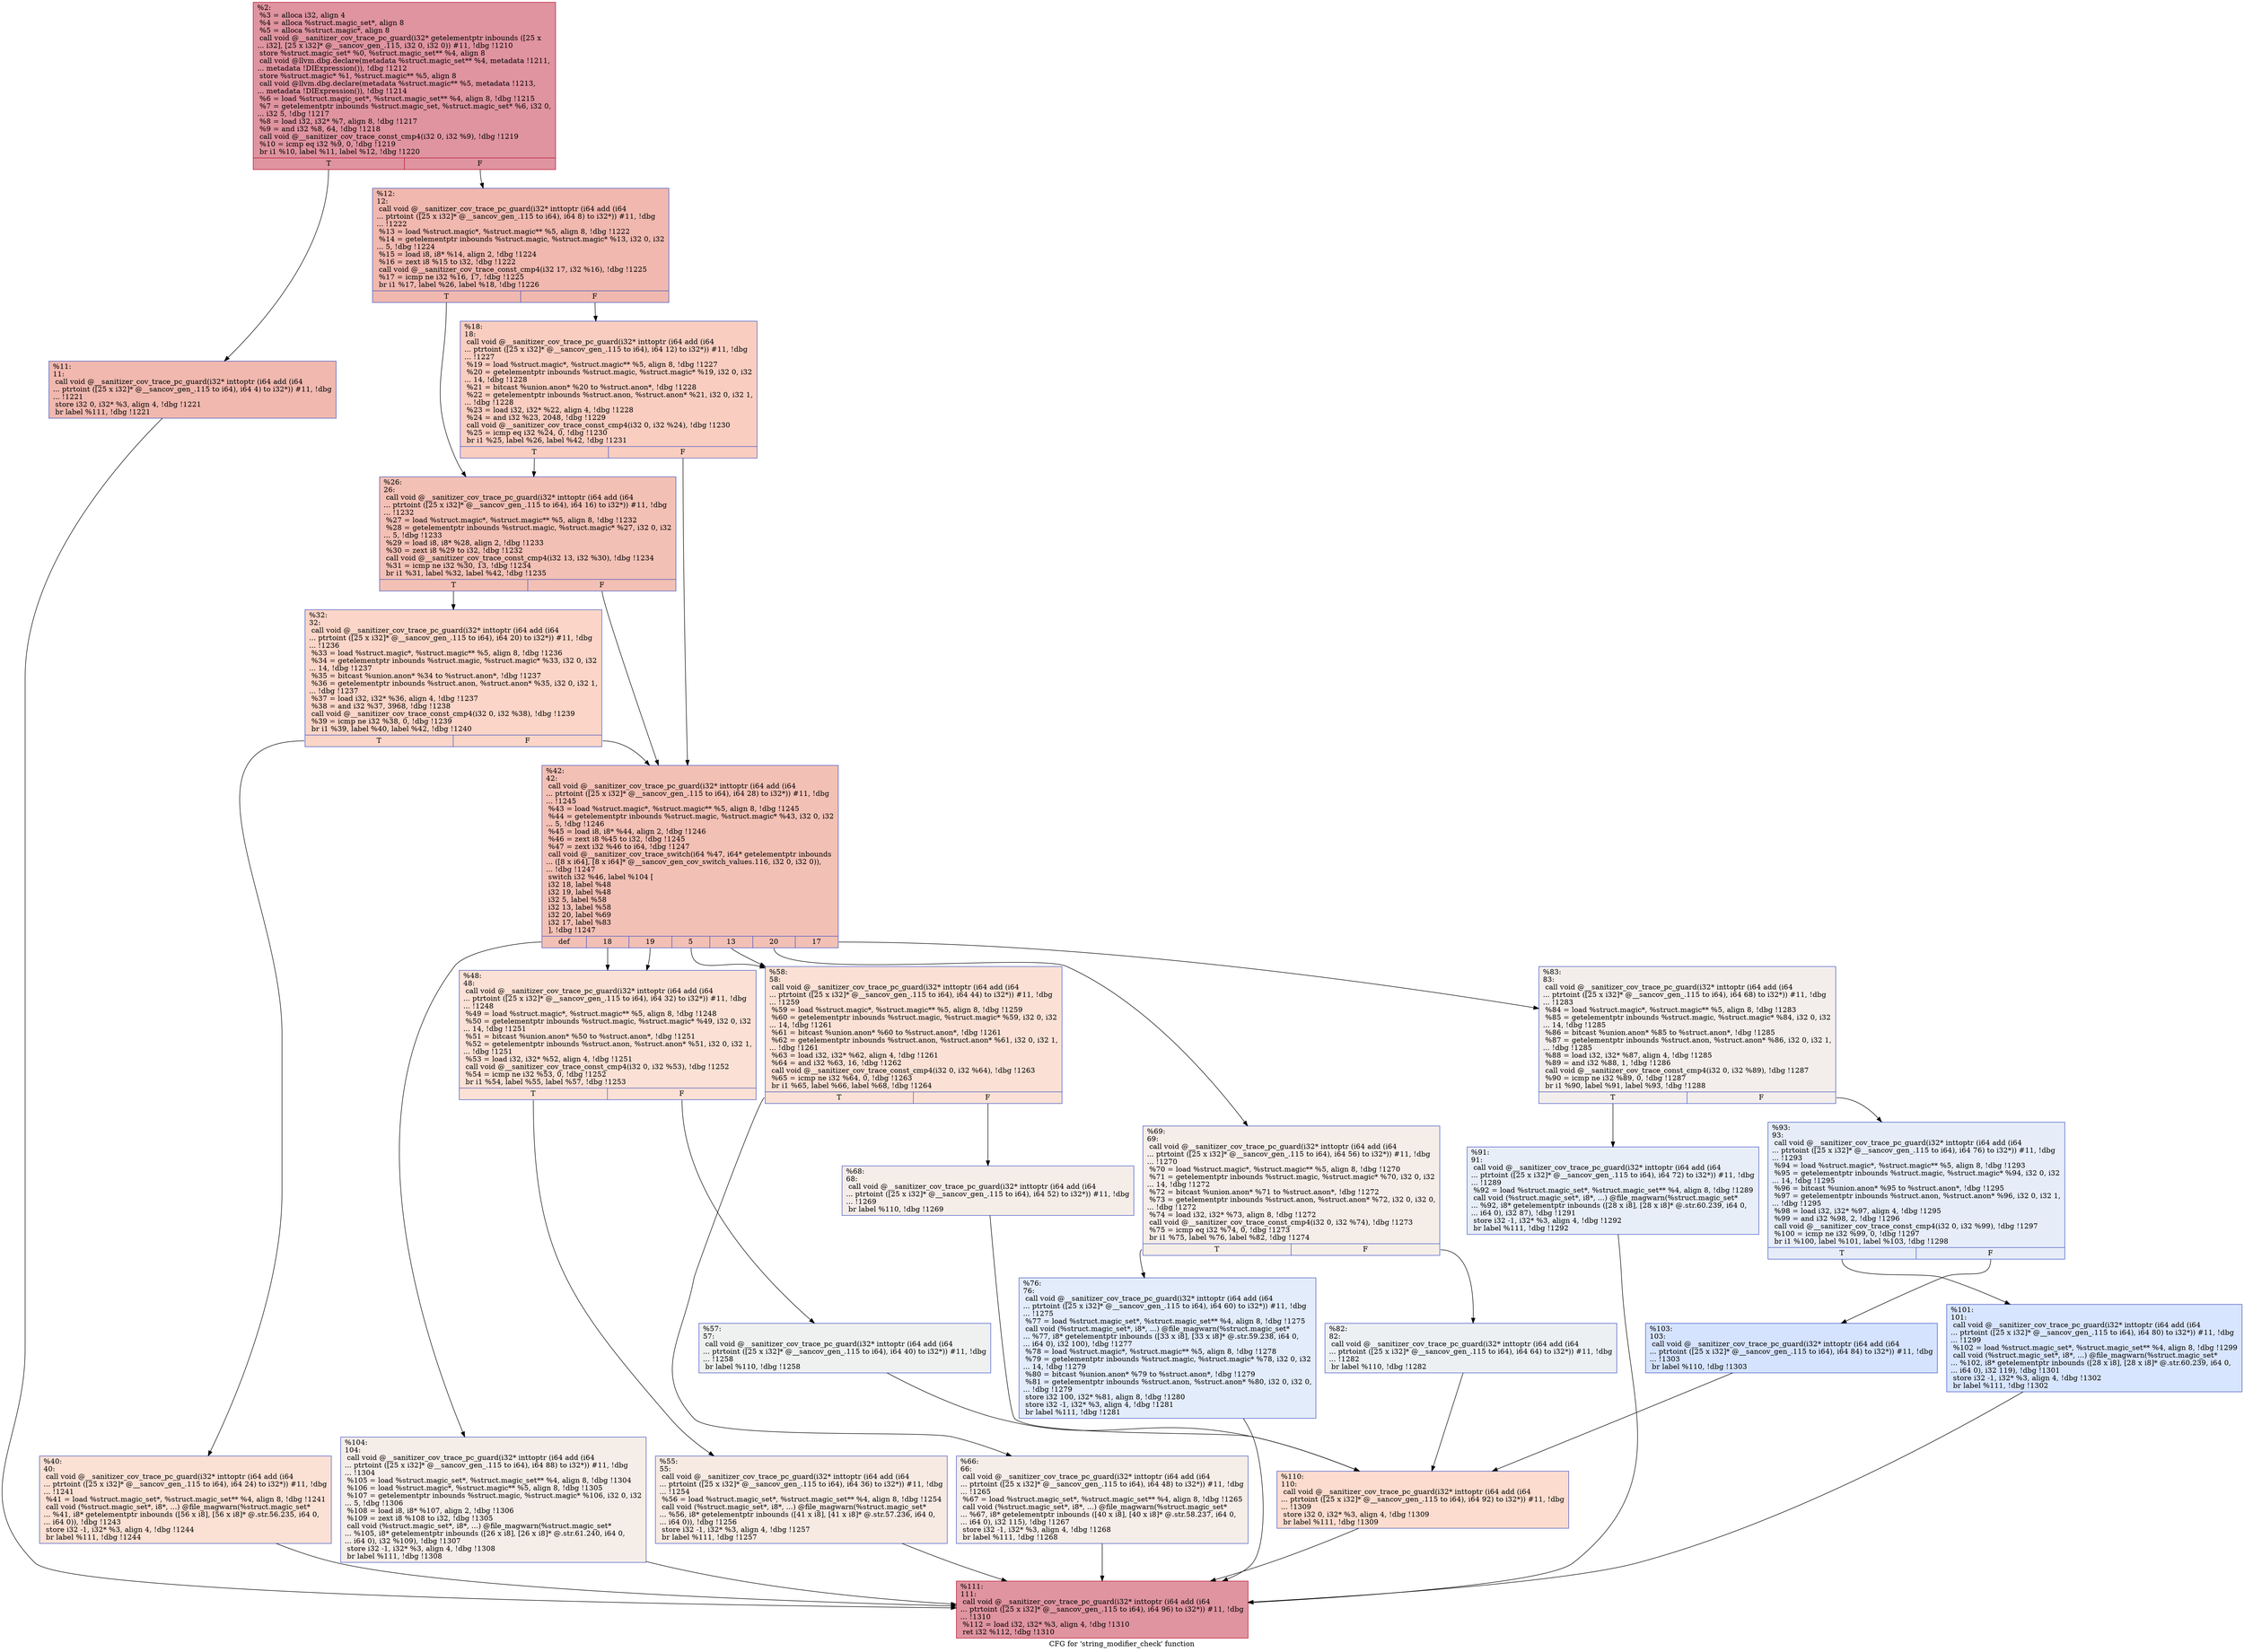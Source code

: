 digraph "CFG for 'string_modifier_check' function" {
	label="CFG for 'string_modifier_check' function";

	Node0x559c5ca17d90 [shape=record,color="#b70d28ff", style=filled, fillcolor="#b70d2870",label="{%2:\l  %3 = alloca i32, align 4\l  %4 = alloca %struct.magic_set*, align 8\l  %5 = alloca %struct.magic*, align 8\l  call void @__sanitizer_cov_trace_pc_guard(i32* getelementptr inbounds ([25 x\l... i32], [25 x i32]* @__sancov_gen_.115, i32 0, i32 0)) #11, !dbg !1210\l  store %struct.magic_set* %0, %struct.magic_set** %4, align 8\l  call void @llvm.dbg.declare(metadata %struct.magic_set** %4, metadata !1211,\l... metadata !DIExpression()), !dbg !1212\l  store %struct.magic* %1, %struct.magic** %5, align 8\l  call void @llvm.dbg.declare(metadata %struct.magic** %5, metadata !1213,\l... metadata !DIExpression()), !dbg !1214\l  %6 = load %struct.magic_set*, %struct.magic_set** %4, align 8, !dbg !1215\l  %7 = getelementptr inbounds %struct.magic_set, %struct.magic_set* %6, i32 0,\l... i32 5, !dbg !1217\l  %8 = load i32, i32* %7, align 8, !dbg !1217\l  %9 = and i32 %8, 64, !dbg !1218\l  call void @__sanitizer_cov_trace_const_cmp4(i32 0, i32 %9), !dbg !1219\l  %10 = icmp eq i32 %9, 0, !dbg !1219\l  br i1 %10, label %11, label %12, !dbg !1220\l|{<s0>T|<s1>F}}"];
	Node0x559c5ca17d90:s0 -> Node0x559c5ca17e40;
	Node0x559c5ca17d90:s1 -> Node0x559c5ca17e90;
	Node0x559c5ca17e40 [shape=record,color="#3d50c3ff", style=filled, fillcolor="#dc5d4a70",label="{%11:\l11:                                               \l  call void @__sanitizer_cov_trace_pc_guard(i32* inttoptr (i64 add (i64\l... ptrtoint ([25 x i32]* @__sancov_gen_.115 to i64), i64 4) to i32*)) #11, !dbg\l... !1221\l  store i32 0, i32* %3, align 4, !dbg !1221\l  br label %111, !dbg !1221\l}"];
	Node0x559c5ca17e40 -> Node0x559c5ca18570;
	Node0x559c5ca17e90 [shape=record,color="#3d50c3ff", style=filled, fillcolor="#dc5d4a70",label="{%12:\l12:                                               \l  call void @__sanitizer_cov_trace_pc_guard(i32* inttoptr (i64 add (i64\l... ptrtoint ([25 x i32]* @__sancov_gen_.115 to i64), i64 8) to i32*)) #11, !dbg\l... !1222\l  %13 = load %struct.magic*, %struct.magic** %5, align 8, !dbg !1222\l  %14 = getelementptr inbounds %struct.magic, %struct.magic* %13, i32 0, i32\l... 5, !dbg !1224\l  %15 = load i8, i8* %14, align 2, !dbg !1224\l  %16 = zext i8 %15 to i32, !dbg !1222\l  call void @__sanitizer_cov_trace_const_cmp4(i32 17, i32 %16), !dbg !1225\l  %17 = icmp ne i32 %16, 17, !dbg !1225\l  br i1 %17, label %26, label %18, !dbg !1226\l|{<s0>T|<s1>F}}"];
	Node0x559c5ca17e90:s0 -> Node0x559c5ca17f30;
	Node0x559c5ca17e90:s1 -> Node0x559c5ca17ee0;
	Node0x559c5ca17ee0 [shape=record,color="#3d50c3ff", style=filled, fillcolor="#f2907270",label="{%18:\l18:                                               \l  call void @__sanitizer_cov_trace_pc_guard(i32* inttoptr (i64 add (i64\l... ptrtoint ([25 x i32]* @__sancov_gen_.115 to i64), i64 12) to i32*)) #11, !dbg\l... !1227\l  %19 = load %struct.magic*, %struct.magic** %5, align 8, !dbg !1227\l  %20 = getelementptr inbounds %struct.magic, %struct.magic* %19, i32 0, i32\l... 14, !dbg !1228\l  %21 = bitcast %union.anon* %20 to %struct.anon*, !dbg !1228\l  %22 = getelementptr inbounds %struct.anon, %struct.anon* %21, i32 0, i32 1,\l... !dbg !1228\l  %23 = load i32, i32* %22, align 4, !dbg !1228\l  %24 = and i32 %23, 2048, !dbg !1229\l  call void @__sanitizer_cov_trace_const_cmp4(i32 0, i32 %24), !dbg !1230\l  %25 = icmp eq i32 %24, 0, !dbg !1230\l  br i1 %25, label %26, label %42, !dbg !1231\l|{<s0>T|<s1>F}}"];
	Node0x559c5ca17ee0:s0 -> Node0x559c5ca17f30;
	Node0x559c5ca17ee0:s1 -> Node0x559c5ca18020;
	Node0x559c5ca17f30 [shape=record,color="#3d50c3ff", style=filled, fillcolor="#e5705870",label="{%26:\l26:                                               \l  call void @__sanitizer_cov_trace_pc_guard(i32* inttoptr (i64 add (i64\l... ptrtoint ([25 x i32]* @__sancov_gen_.115 to i64), i64 16) to i32*)) #11, !dbg\l... !1232\l  %27 = load %struct.magic*, %struct.magic** %5, align 8, !dbg !1232\l  %28 = getelementptr inbounds %struct.magic, %struct.magic* %27, i32 0, i32\l... 5, !dbg !1233\l  %29 = load i8, i8* %28, align 2, !dbg !1233\l  %30 = zext i8 %29 to i32, !dbg !1232\l  call void @__sanitizer_cov_trace_const_cmp4(i32 13, i32 %30), !dbg !1234\l  %31 = icmp ne i32 %30, 13, !dbg !1234\l  br i1 %31, label %32, label %42, !dbg !1235\l|{<s0>T|<s1>F}}"];
	Node0x559c5ca17f30:s0 -> Node0x559c5ca17f80;
	Node0x559c5ca17f30:s1 -> Node0x559c5ca18020;
	Node0x559c5ca17f80 [shape=record,color="#3d50c3ff", style=filled, fillcolor="#f5a08170",label="{%32:\l32:                                               \l  call void @__sanitizer_cov_trace_pc_guard(i32* inttoptr (i64 add (i64\l... ptrtoint ([25 x i32]* @__sancov_gen_.115 to i64), i64 20) to i32*)) #11, !dbg\l... !1236\l  %33 = load %struct.magic*, %struct.magic** %5, align 8, !dbg !1236\l  %34 = getelementptr inbounds %struct.magic, %struct.magic* %33, i32 0, i32\l... 14, !dbg !1237\l  %35 = bitcast %union.anon* %34 to %struct.anon*, !dbg !1237\l  %36 = getelementptr inbounds %struct.anon, %struct.anon* %35, i32 0, i32 1,\l... !dbg !1237\l  %37 = load i32, i32* %36, align 4, !dbg !1237\l  %38 = and i32 %37, 3968, !dbg !1238\l  call void @__sanitizer_cov_trace_const_cmp4(i32 0, i32 %38), !dbg !1239\l  %39 = icmp ne i32 %38, 0, !dbg !1239\l  br i1 %39, label %40, label %42, !dbg !1240\l|{<s0>T|<s1>F}}"];
	Node0x559c5ca17f80:s0 -> Node0x559c5ca17fd0;
	Node0x559c5ca17f80:s1 -> Node0x559c5ca18020;
	Node0x559c5ca17fd0 [shape=record,color="#3d50c3ff", style=filled, fillcolor="#f7b99e70",label="{%40:\l40:                                               \l  call void @__sanitizer_cov_trace_pc_guard(i32* inttoptr (i64 add (i64\l... ptrtoint ([25 x i32]* @__sancov_gen_.115 to i64), i64 24) to i32*)) #11, !dbg\l... !1241\l  %41 = load %struct.magic_set*, %struct.magic_set** %4, align 8, !dbg !1241\l  call void (%struct.magic_set*, i8*, ...) @file_magwarn(%struct.magic_set*\l... %41, i8* getelementptr inbounds ([56 x i8], [56 x i8]* @.str.56.235, i64 0,\l... i64 0)), !dbg !1243\l  store i32 -1, i32* %3, align 4, !dbg !1244\l  br label %111, !dbg !1244\l}"];
	Node0x559c5ca17fd0 -> Node0x559c5ca18570;
	Node0x559c5ca18020 [shape=record,color="#3d50c3ff", style=filled, fillcolor="#e5705870",label="{%42:\l42:                                               \l  call void @__sanitizer_cov_trace_pc_guard(i32* inttoptr (i64 add (i64\l... ptrtoint ([25 x i32]* @__sancov_gen_.115 to i64), i64 28) to i32*)) #11, !dbg\l... !1245\l  %43 = load %struct.magic*, %struct.magic** %5, align 8, !dbg !1245\l  %44 = getelementptr inbounds %struct.magic, %struct.magic* %43, i32 0, i32\l... 5, !dbg !1246\l  %45 = load i8, i8* %44, align 2, !dbg !1246\l  %46 = zext i8 %45 to i32, !dbg !1245\l  %47 = zext i32 %46 to i64, !dbg !1247\l  call void @__sanitizer_cov_trace_switch(i64 %47, i64* getelementptr inbounds\l... ([8 x i64], [8 x i64]* @__sancov_gen_cov_switch_values.116, i32 0, i32 0)),\l... !dbg !1247\l  switch i32 %46, label %104 [\l    i32 18, label %48\l    i32 19, label %48\l    i32 5, label %58\l    i32 13, label %58\l    i32 20, label %69\l    i32 17, label %83\l  ], !dbg !1247\l|{<s0>def|<s1>18|<s2>19|<s3>5|<s4>13|<s5>20|<s6>17}}"];
	Node0x559c5ca18020:s0 -> Node0x559c5ca184d0;
	Node0x559c5ca18020:s1 -> Node0x559c5ca18070;
	Node0x559c5ca18020:s2 -> Node0x559c5ca18070;
	Node0x559c5ca18020:s3 -> Node0x559c5ca18160;
	Node0x559c5ca18020:s4 -> Node0x559c5ca18160;
	Node0x559c5ca18020:s5 -> Node0x559c5ca18250;
	Node0x559c5ca18020:s6 -> Node0x559c5ca18340;
	Node0x559c5ca18070 [shape=record,color="#3d50c3ff", style=filled, fillcolor="#f7bca170",label="{%48:\l48:                                               \l  call void @__sanitizer_cov_trace_pc_guard(i32* inttoptr (i64 add (i64\l... ptrtoint ([25 x i32]* @__sancov_gen_.115 to i64), i64 32) to i32*)) #11, !dbg\l... !1248\l  %49 = load %struct.magic*, %struct.magic** %5, align 8, !dbg !1248\l  %50 = getelementptr inbounds %struct.magic, %struct.magic* %49, i32 0, i32\l... 14, !dbg !1251\l  %51 = bitcast %union.anon* %50 to %struct.anon*, !dbg !1251\l  %52 = getelementptr inbounds %struct.anon, %struct.anon* %51, i32 0, i32 1,\l... !dbg !1251\l  %53 = load i32, i32* %52, align 4, !dbg !1251\l  call void @__sanitizer_cov_trace_const_cmp4(i32 0, i32 %53), !dbg !1252\l  %54 = icmp ne i32 %53, 0, !dbg !1252\l  br i1 %54, label %55, label %57, !dbg !1253\l|{<s0>T|<s1>F}}"];
	Node0x559c5ca18070:s0 -> Node0x559c5ca180c0;
	Node0x559c5ca18070:s1 -> Node0x559c5ca18110;
	Node0x559c5ca180c0 [shape=record,color="#3d50c3ff", style=filled, fillcolor="#eed0c070",label="{%55:\l55:                                               \l  call void @__sanitizer_cov_trace_pc_guard(i32* inttoptr (i64 add (i64\l... ptrtoint ([25 x i32]* @__sancov_gen_.115 to i64), i64 36) to i32*)) #11, !dbg\l... !1254\l  %56 = load %struct.magic_set*, %struct.magic_set** %4, align 8, !dbg !1254\l  call void (%struct.magic_set*, i8*, ...) @file_magwarn(%struct.magic_set*\l... %56, i8* getelementptr inbounds ([41 x i8], [41 x i8]* @.str.57.236, i64 0,\l... i64 0)), !dbg !1256\l  store i32 -1, i32* %3, align 4, !dbg !1257\l  br label %111, !dbg !1257\l}"];
	Node0x559c5ca180c0 -> Node0x559c5ca18570;
	Node0x559c5ca18110 [shape=record,color="#3d50c3ff", style=filled, fillcolor="#dbdcde70",label="{%57:\l57:                                               \l  call void @__sanitizer_cov_trace_pc_guard(i32* inttoptr (i64 add (i64\l... ptrtoint ([25 x i32]* @__sancov_gen_.115 to i64), i64 40) to i32*)) #11, !dbg\l... !1258\l  br label %110, !dbg !1258\l}"];
	Node0x559c5ca18110 -> Node0x559c5ca18520;
	Node0x559c5ca18160 [shape=record,color="#3d50c3ff", style=filled, fillcolor="#f7bca170",label="{%58:\l58:                                               \l  call void @__sanitizer_cov_trace_pc_guard(i32* inttoptr (i64 add (i64\l... ptrtoint ([25 x i32]* @__sancov_gen_.115 to i64), i64 44) to i32*)) #11, !dbg\l... !1259\l  %59 = load %struct.magic*, %struct.magic** %5, align 8, !dbg !1259\l  %60 = getelementptr inbounds %struct.magic, %struct.magic* %59, i32 0, i32\l... 14, !dbg !1261\l  %61 = bitcast %union.anon* %60 to %struct.anon*, !dbg !1261\l  %62 = getelementptr inbounds %struct.anon, %struct.anon* %61, i32 0, i32 1,\l... !dbg !1261\l  %63 = load i32, i32* %62, align 4, !dbg !1261\l  %64 = and i32 %63, 16, !dbg !1262\l  call void @__sanitizer_cov_trace_const_cmp4(i32 0, i32 %64), !dbg !1263\l  %65 = icmp ne i32 %64, 0, !dbg !1263\l  br i1 %65, label %66, label %68, !dbg !1264\l|{<s0>T|<s1>F}}"];
	Node0x559c5ca18160:s0 -> Node0x559c5ca181b0;
	Node0x559c5ca18160:s1 -> Node0x559c5ca18200;
	Node0x559c5ca181b0 [shape=record,color="#3d50c3ff", style=filled, fillcolor="#e8d6cc70",label="{%66:\l66:                                               \l  call void @__sanitizer_cov_trace_pc_guard(i32* inttoptr (i64 add (i64\l... ptrtoint ([25 x i32]* @__sancov_gen_.115 to i64), i64 48) to i32*)) #11, !dbg\l... !1265\l  %67 = load %struct.magic_set*, %struct.magic_set** %4, align 8, !dbg !1265\l  call void (%struct.magic_set*, i8*, ...) @file_magwarn(%struct.magic_set*\l... %67, i8* getelementptr inbounds ([40 x i8], [40 x i8]* @.str.58.237, i64 0,\l... i64 0), i32 115), !dbg !1267\l  store i32 -1, i32* %3, align 4, !dbg !1268\l  br label %111, !dbg !1268\l}"];
	Node0x559c5ca181b0 -> Node0x559c5ca18570;
	Node0x559c5ca18200 [shape=record,color="#3d50c3ff", style=filled, fillcolor="#e8d6cc70",label="{%68:\l68:                                               \l  call void @__sanitizer_cov_trace_pc_guard(i32* inttoptr (i64 add (i64\l... ptrtoint ([25 x i32]* @__sancov_gen_.115 to i64), i64 52) to i32*)) #11, !dbg\l... !1269\l  br label %110, !dbg !1269\l}"];
	Node0x559c5ca18200 -> Node0x559c5ca18520;
	Node0x559c5ca18250 [shape=record,color="#3d50c3ff", style=filled, fillcolor="#e8d6cc70",label="{%69:\l69:                                               \l  call void @__sanitizer_cov_trace_pc_guard(i32* inttoptr (i64 add (i64\l... ptrtoint ([25 x i32]* @__sancov_gen_.115 to i64), i64 56) to i32*)) #11, !dbg\l... !1270\l  %70 = load %struct.magic*, %struct.magic** %5, align 8, !dbg !1270\l  %71 = getelementptr inbounds %struct.magic, %struct.magic* %70, i32 0, i32\l... 14, !dbg !1272\l  %72 = bitcast %union.anon* %71 to %struct.anon*, !dbg !1272\l  %73 = getelementptr inbounds %struct.anon, %struct.anon* %72, i32 0, i32 0,\l... !dbg !1272\l  %74 = load i32, i32* %73, align 8, !dbg !1272\l  call void @__sanitizer_cov_trace_const_cmp4(i32 0, i32 %74), !dbg !1273\l  %75 = icmp eq i32 %74, 0, !dbg !1273\l  br i1 %75, label %76, label %82, !dbg !1274\l|{<s0>T|<s1>F}}"];
	Node0x559c5ca18250:s0 -> Node0x559c5ca182a0;
	Node0x559c5ca18250:s1 -> Node0x559c5ca182f0;
	Node0x559c5ca182a0 [shape=record,color="#3d50c3ff", style=filled, fillcolor="#bfd3f670",label="{%76:\l76:                                               \l  call void @__sanitizer_cov_trace_pc_guard(i32* inttoptr (i64 add (i64\l... ptrtoint ([25 x i32]* @__sancov_gen_.115 to i64), i64 60) to i32*)) #11, !dbg\l... !1275\l  %77 = load %struct.magic_set*, %struct.magic_set** %4, align 8, !dbg !1275\l  call void (%struct.magic_set*, i8*, ...) @file_magwarn(%struct.magic_set*\l... %77, i8* getelementptr inbounds ([33 x i8], [33 x i8]* @.str.59.238, i64 0,\l... i64 0), i32 100), !dbg !1277\l  %78 = load %struct.magic*, %struct.magic** %5, align 8, !dbg !1278\l  %79 = getelementptr inbounds %struct.magic, %struct.magic* %78, i32 0, i32\l... 14, !dbg !1279\l  %80 = bitcast %union.anon* %79 to %struct.anon*, !dbg !1279\l  %81 = getelementptr inbounds %struct.anon, %struct.anon* %80, i32 0, i32 0,\l... !dbg !1279\l  store i32 100, i32* %81, align 8, !dbg !1280\l  store i32 -1, i32* %3, align 4, !dbg !1281\l  br label %111, !dbg !1281\l}"];
	Node0x559c5ca182a0 -> Node0x559c5ca18570;
	Node0x559c5ca182f0 [shape=record,color="#3d50c3ff", style=filled, fillcolor="#d6dce470",label="{%82:\l82:                                               \l  call void @__sanitizer_cov_trace_pc_guard(i32* inttoptr (i64 add (i64\l... ptrtoint ([25 x i32]* @__sancov_gen_.115 to i64), i64 64) to i32*)) #11, !dbg\l... !1282\l  br label %110, !dbg !1282\l}"];
	Node0x559c5ca182f0 -> Node0x559c5ca18520;
	Node0x559c5ca18340 [shape=record,color="#3d50c3ff", style=filled, fillcolor="#e5d8d170",label="{%83:\l83:                                               \l  call void @__sanitizer_cov_trace_pc_guard(i32* inttoptr (i64 add (i64\l... ptrtoint ([25 x i32]* @__sancov_gen_.115 to i64), i64 68) to i32*)) #11, !dbg\l... !1283\l  %84 = load %struct.magic*, %struct.magic** %5, align 8, !dbg !1283\l  %85 = getelementptr inbounds %struct.magic, %struct.magic* %84, i32 0, i32\l... 14, !dbg !1285\l  %86 = bitcast %union.anon* %85 to %struct.anon*, !dbg !1285\l  %87 = getelementptr inbounds %struct.anon, %struct.anon* %86, i32 0, i32 1,\l... !dbg !1285\l  %88 = load i32, i32* %87, align 4, !dbg !1285\l  %89 = and i32 %88, 1, !dbg !1286\l  call void @__sanitizer_cov_trace_const_cmp4(i32 0, i32 %89), !dbg !1287\l  %90 = icmp ne i32 %89, 0, !dbg !1287\l  br i1 %90, label %91, label %93, !dbg !1288\l|{<s0>T|<s1>F}}"];
	Node0x559c5ca18340:s0 -> Node0x559c5ca18390;
	Node0x559c5ca18340:s1 -> Node0x559c5ca183e0;
	Node0x559c5ca18390 [shape=record,color="#3d50c3ff", style=filled, fillcolor="#cbd8ee70",label="{%91:\l91:                                               \l  call void @__sanitizer_cov_trace_pc_guard(i32* inttoptr (i64 add (i64\l... ptrtoint ([25 x i32]* @__sancov_gen_.115 to i64), i64 72) to i32*)) #11, !dbg\l... !1289\l  %92 = load %struct.magic_set*, %struct.magic_set** %4, align 8, !dbg !1289\l  call void (%struct.magic_set*, i8*, ...) @file_magwarn(%struct.magic_set*\l... %92, i8* getelementptr inbounds ([28 x i8], [28 x i8]* @.str.60.239, i64 0,\l... i64 0), i32 87), !dbg !1291\l  store i32 -1, i32* %3, align 4, !dbg !1292\l  br label %111, !dbg !1292\l}"];
	Node0x559c5ca18390 -> Node0x559c5ca18570;
	Node0x559c5ca183e0 [shape=record,color="#3d50c3ff", style=filled, fillcolor="#c7d7f070",label="{%93:\l93:                                               \l  call void @__sanitizer_cov_trace_pc_guard(i32* inttoptr (i64 add (i64\l... ptrtoint ([25 x i32]* @__sancov_gen_.115 to i64), i64 76) to i32*)) #11, !dbg\l... !1293\l  %94 = load %struct.magic*, %struct.magic** %5, align 8, !dbg !1293\l  %95 = getelementptr inbounds %struct.magic, %struct.magic* %94, i32 0, i32\l... 14, !dbg !1295\l  %96 = bitcast %union.anon* %95 to %struct.anon*, !dbg !1295\l  %97 = getelementptr inbounds %struct.anon, %struct.anon* %96, i32 0, i32 1,\l... !dbg !1295\l  %98 = load i32, i32* %97, align 4, !dbg !1295\l  %99 = and i32 %98, 2, !dbg !1296\l  call void @__sanitizer_cov_trace_const_cmp4(i32 0, i32 %99), !dbg !1297\l  %100 = icmp ne i32 %99, 0, !dbg !1297\l  br i1 %100, label %101, label %103, !dbg !1298\l|{<s0>T|<s1>F}}"];
	Node0x559c5ca183e0:s0 -> Node0x559c5ca18430;
	Node0x559c5ca183e0:s1 -> Node0x559c5ca18480;
	Node0x559c5ca18430 [shape=record,color="#3d50c3ff", style=filled, fillcolor="#a7c5fe70",label="{%101:\l101:                                              \l  call void @__sanitizer_cov_trace_pc_guard(i32* inttoptr (i64 add (i64\l... ptrtoint ([25 x i32]* @__sancov_gen_.115 to i64), i64 80) to i32*)) #11, !dbg\l... !1299\l  %102 = load %struct.magic_set*, %struct.magic_set** %4, align 8, !dbg !1299\l  call void (%struct.magic_set*, i8*, ...) @file_magwarn(%struct.magic_set*\l... %102, i8* getelementptr inbounds ([28 x i8], [28 x i8]* @.str.60.239, i64 0,\l... i64 0), i32 119), !dbg !1301\l  store i32 -1, i32* %3, align 4, !dbg !1302\l  br label %111, !dbg !1302\l}"];
	Node0x559c5ca18430 -> Node0x559c5ca18570;
	Node0x559c5ca18480 [shape=record,color="#3d50c3ff", style=filled, fillcolor="#a1c0ff70",label="{%103:\l103:                                              \l  call void @__sanitizer_cov_trace_pc_guard(i32* inttoptr (i64 add (i64\l... ptrtoint ([25 x i32]* @__sancov_gen_.115 to i64), i64 84) to i32*)) #11, !dbg\l... !1303\l  br label %110, !dbg !1303\l}"];
	Node0x559c5ca18480 -> Node0x559c5ca18520;
	Node0x559c5ca184d0 [shape=record,color="#3d50c3ff", style=filled, fillcolor="#e8d6cc70",label="{%104:\l104:                                              \l  call void @__sanitizer_cov_trace_pc_guard(i32* inttoptr (i64 add (i64\l... ptrtoint ([25 x i32]* @__sancov_gen_.115 to i64), i64 88) to i32*)) #11, !dbg\l... !1304\l  %105 = load %struct.magic_set*, %struct.magic_set** %4, align 8, !dbg !1304\l  %106 = load %struct.magic*, %struct.magic** %5, align 8, !dbg !1305\l  %107 = getelementptr inbounds %struct.magic, %struct.magic* %106, i32 0, i32\l... 5, !dbg !1306\l  %108 = load i8, i8* %107, align 2, !dbg !1306\l  %109 = zext i8 %108 to i32, !dbg !1305\l  call void (%struct.magic_set*, i8*, ...) @file_magwarn(%struct.magic_set*\l... %105, i8* getelementptr inbounds ([26 x i8], [26 x i8]* @.str.61.240, i64 0,\l... i64 0), i32 %109), !dbg !1307\l  store i32 -1, i32* %3, align 4, !dbg !1308\l  br label %111, !dbg !1308\l}"];
	Node0x559c5ca184d0 -> Node0x559c5ca18570;
	Node0x559c5ca18520 [shape=record,color="#3d50c3ff", style=filled, fillcolor="#f7af9170",label="{%110:\l110:                                              \l  call void @__sanitizer_cov_trace_pc_guard(i32* inttoptr (i64 add (i64\l... ptrtoint ([25 x i32]* @__sancov_gen_.115 to i64), i64 92) to i32*)) #11, !dbg\l... !1309\l  store i32 0, i32* %3, align 4, !dbg !1309\l  br label %111, !dbg !1309\l}"];
	Node0x559c5ca18520 -> Node0x559c5ca18570;
	Node0x559c5ca18570 [shape=record,color="#b70d28ff", style=filled, fillcolor="#b70d2870",label="{%111:\l111:                                              \l  call void @__sanitizer_cov_trace_pc_guard(i32* inttoptr (i64 add (i64\l... ptrtoint ([25 x i32]* @__sancov_gen_.115 to i64), i64 96) to i32*)) #11, !dbg\l... !1310\l  %112 = load i32, i32* %3, align 4, !dbg !1310\l  ret i32 %112, !dbg !1310\l}"];
}
